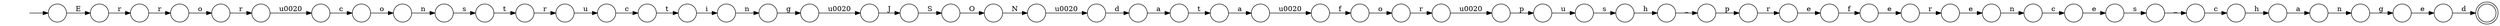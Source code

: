 digraph Automaton {
  rankdir = LR;
  0 [shape=circle,label=""];
  0 -> 37 [label="t"]
  1 [shape=circle,label=""];
  1 -> 48 [label="S"]
  2 [shape=circle,label=""];
  2 -> 4 [label="c"]
  3 [shape=circle,label=""];
  3 -> 38 [label="_"]
  4 [shape=circle,label=""];
  4 -> 52 [label="o"]
  5 [shape=circle,label=""];
  5 -> 55 [label="d"]
  6 [shape=circle,label=""];
  6 -> 2 [label="\u0020"]
  7 [shape=circle,label=""];
  7 -> 22 [label="o"]
  8 [shape=circle,label=""];
  8 -> 24 [label="d"]
  9 [shape=circle,label=""];
  9 -> 53 [label="e"]
  10 [shape=circle,label=""];
  10 -> 28 [label="e"]
  11 [shape=circle,label=""];
  11 -> 3 [label="h"]
  12 [shape=circle,label=""];
  initial [shape=plaintext,label=""];
  initial -> 12
  12 -> 29 [label="E"]
  13 [shape=circle,label=""];
  13 -> 9 [label="f"]
  14 [shape=circle,label=""];
  14 -> 1 [label="J"]
  15 [shape=circle,label=""];
  15 -> 0 [label="s"]
  16 [shape=circle,label=""];
  16 -> 19 [label="a"]
  17 [shape=circle,label=""];
  17 -> 34 [label="o"]
  18 [shape=circle,label=""];
  18 -> 8 [label="e"]
  19 [shape=circle,label=""];
  19 -> 41 [label="\u0020"]
  20 [shape=circle,label=""];
  20 -> 11 [label="s"]
  21 [shape=circle,label=""];
  21 -> 23 [label="e"]
  22 [shape=circle,label=""];
  22 -> 33 [label="r"]
  23 [shape=circle,label=""];
  23 -> 26 [label="n"]
  24 [shape=doublecircle,label=""];
  25 [shape=circle,label=""];
  25 -> 40 [label="N"]
  26 [shape=circle,label=""];
  26 -> 10 [label="c"]
  27 [shape=circle,label=""];
  27 -> 44 [label="_"]
  28 [shape=circle,label=""];
  28 -> 27 [label="s"]
  29 [shape=circle,label=""];
  29 -> 54 [label="r"]
  30 [shape=circle,label=""];
  30 -> 57 [label="t"]
  31 [shape=circle,label=""];
  31 -> 30 [label="c"]
  32 [shape=circle,label=""];
  32 -> 31 [label="u"]
  33 [shape=circle,label=""];
  33 -> 47 [label="\u0020"]
  34 [shape=circle,label=""];
  34 -> 6 [label="r"]
  35 [shape=circle,label=""];
  35 -> 42 [label="n"]
  36 [shape=circle,label=""];
  36 -> 18 [label="g"]
  37 [shape=circle,label=""];
  37 -> 32 [label="r"]
  38 [shape=circle,label=""];
  38 -> 56 [label="p"]
  39 [shape=circle,label=""];
  39 -> 16 [label="t"]
  40 [shape=circle,label=""];
  40 -> 5 [label="\u0020"]
  41 [shape=circle,label=""];
  41 -> 7 [label="f"]
  42 [shape=circle,label=""];
  42 -> 46 [label="g"]
  43 [shape=circle,label=""];
  43 -> 20 [label="u"]
  44 [shape=circle,label=""];
  44 -> 45 [label="c"]
  45 [shape=circle,label=""];
  45 -> 49 [label="h"]
  46 [shape=circle,label=""];
  46 -> 14 [label="\u0020"]
  47 [shape=circle,label=""];
  47 -> 43 [label="p"]
  48 [shape=circle,label=""];
  48 -> 25 [label="O"]
  49 [shape=circle,label=""];
  49 -> 51 [label="a"]
  50 [shape=circle,label=""];
  50 -> 13 [label="e"]
  51 [shape=circle,label=""];
  51 -> 36 [label="n"]
  52 [shape=circle,label=""];
  52 -> 15 [label="n"]
  53 [shape=circle,label=""];
  53 -> 21 [label="r"]
  54 [shape=circle,label=""];
  54 -> 17 [label="r"]
  55 [shape=circle,label=""];
  55 -> 39 [label="a"]
  56 [shape=circle,label=""];
  56 -> 50 [label="r"]
  57 [shape=circle,label=""];
  57 -> 35 [label="i"]
}
